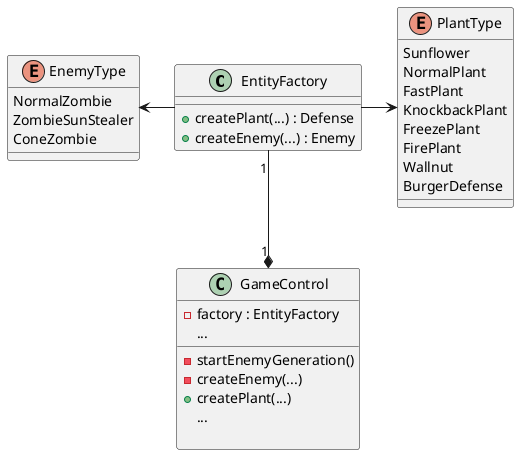 @startuml
'https://plantuml.com/class-diagram

EntityFactory "1"--* "1" GameControl
class EntityFactory{
+createPlant(...) : Defense
+createEnemy(...) : Enemy
}
enum PlantType {
    Sunflower
    NormalPlant
    FastPlant
    KnockbackPlant
    FreezePlant
    FirePlant
    Wallnut
    BurgerDefense
}

enum EnemyType {
    NormalZombie
    ZombieSunStealer
    ConeZombie
}

EntityFactory -> PlantType
EnemyType <- EntityFactory

class GameControl{
-factory : EntityFactory
...
__
-startEnemyGeneration()
-createEnemy(...)
+createPlant(...)
...

}
@enduml